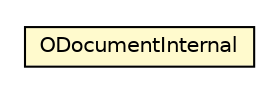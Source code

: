 #!/usr/local/bin/dot
#
# Class diagram 
# Generated by UMLGraph version R5_6-24-gf6e263 (http://www.umlgraph.org/)
#

digraph G {
	edge [fontname="Helvetica",fontsize=10,labelfontname="Helvetica",labelfontsize=10];
	node [fontname="Helvetica",fontsize=10,shape=plaintext];
	nodesep=0.25;
	ranksep=0.5;
	// com.orientechnologies.orient.core.record.impl.ODocumentInternal
	c1613875 [label=<<table title="com.orientechnologies.orient.core.record.impl.ODocumentInternal" border="0" cellborder="1" cellspacing="0" cellpadding="2" port="p" bgcolor="lemonChiffon" href="./ODocumentInternal.html">
		<tr><td><table border="0" cellspacing="0" cellpadding="1">
<tr><td align="center" balign="center"> ODocumentInternal </td></tr>
		</table></td></tr>
		</table>>, URL="./ODocumentInternal.html", fontname="Helvetica", fontcolor="black", fontsize=10.0];
}

